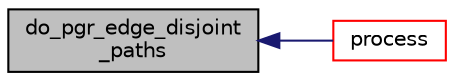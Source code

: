 digraph "do_pgr_edge_disjoint_paths"
{
  edge [fontname="Helvetica",fontsize="10",labelfontname="Helvetica",labelfontsize="10"];
  node [fontname="Helvetica",fontsize="10",shape=record];
  rankdir="LR";
  Node24 [label="do_pgr_edge_disjoint\l_paths",height=0.2,width=0.4,color="black", fillcolor="grey75", style="filled", fontcolor="black"];
  Node24 -> Node25 [dir="back",color="midnightblue",fontsize="10",style="solid",fontname="Helvetica"];
  Node25 [label="process",height=0.2,width=0.4,color="red", fillcolor="white", style="filled",URL="$edge__disjoint__paths_8c.html#ac45e7a7df61c99383b9519fefee40c41"];
}
